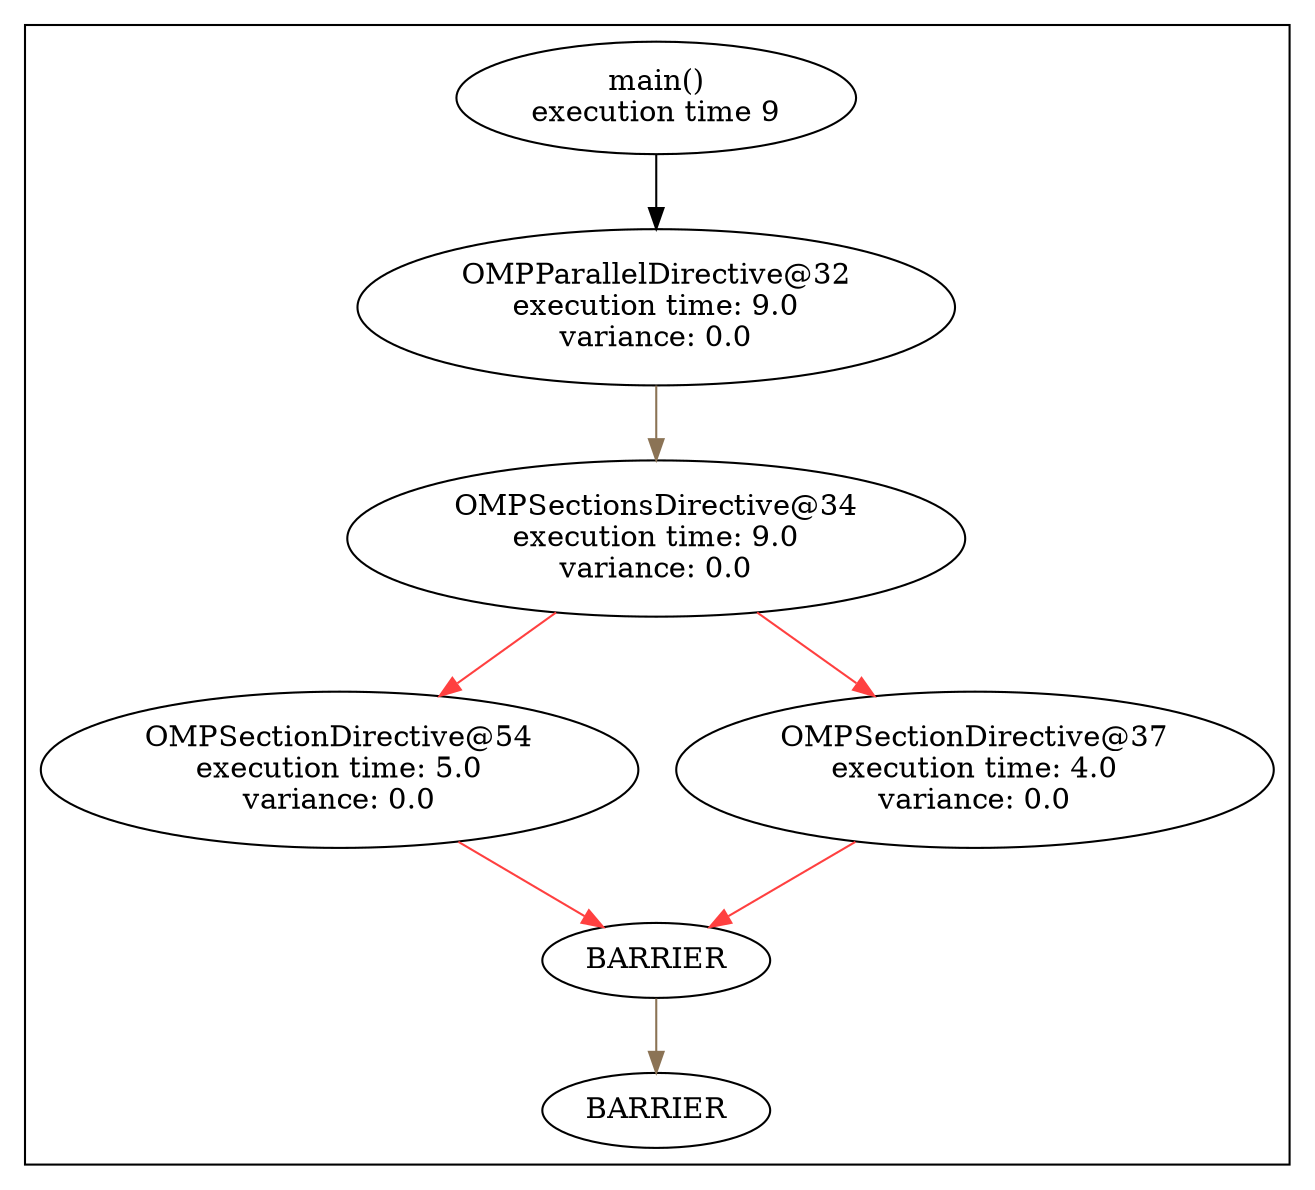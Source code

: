 digraph G {
	graph [bb="0,0,534,566",
		compound=true
	];
	node [label="\N"];
	subgraph cluster_0 {
		graph [bb="8,8,526,558"];
		10		 [height=0.74639,
			label="main()\nexecution time 9",
			pos="267,523",
			root=10,
			width=2.1972];
		32		 [height=1.041,
			label="OMPParallelDirective@32\nexecution time: 9.0\nvariance: 0.0",
			pos="267,422",
			root=10,
			width=3.346];
		10 -> 32		 [pos="e,267,459.63 267,495.99 267,487.91 267,478.75 267,469.72"];
		54		 [height=1.041,
			label="OMPSectionDirective@54\nexecution time: 5.0\nvariance: 0.0",
			pos="137,198",
			root=10,
			width=3.346];
		"34_end"		 [height=0.5,
			label=BARRIER,
			pos="267,106",
			root=10,
			width=1.4305];
		54 -> "34_end"		 [color=brown1,
			pos="e,244.72,122.42 185.41,163.49 202.42,151.71 221.07,138.8 236.23,128.3"];
		"32_end"		 [height=0.5,
			label=BARRIER,
			pos="267,34",
			root=10,
			width=1.4305];
		37		 [height=1.041,
			label="OMPSectionDirective@37\nexecution time: 4.0\nvariance: 0.0",
			pos="397,198",
			root=10,
			width=3.346];
		37 -> "34_end"		 [color=brown1,
			pos="e,289.28,122.42 348.59,163.49 331.58,151.71 312.93,138.8 297.77,128.3"];
		34		 [height=1.041,
			label="OMPSectionsDirective@34\nexecution time: 9.0\nvariance: 0.0",
			pos="267,310",
			root=10,
			width=3.4507];
		34 -> 54		 [color=brown1,
			pos="e,177.63,233.38 226.22,274.5 213.28,263.54 198.83,251.32 185.4,239.96"];
		34 -> 37		 [color=brown1,
			pos="e,356.37,233.38 307.78,274.5 320.72,263.54 335.17,251.32 348.6,239.96"];
		32 -> 34		 [color=burlywood4,
			pos="e,267,347.84 267,384.37 267,375.93 267,366.83 267,358.01"];
		"34_end" -> "32_end"		 [color=burlywood4,
			pos="e,267,52.104 267,87.697 267,79.983 267,70.712 267,62.112"];
	}
}
